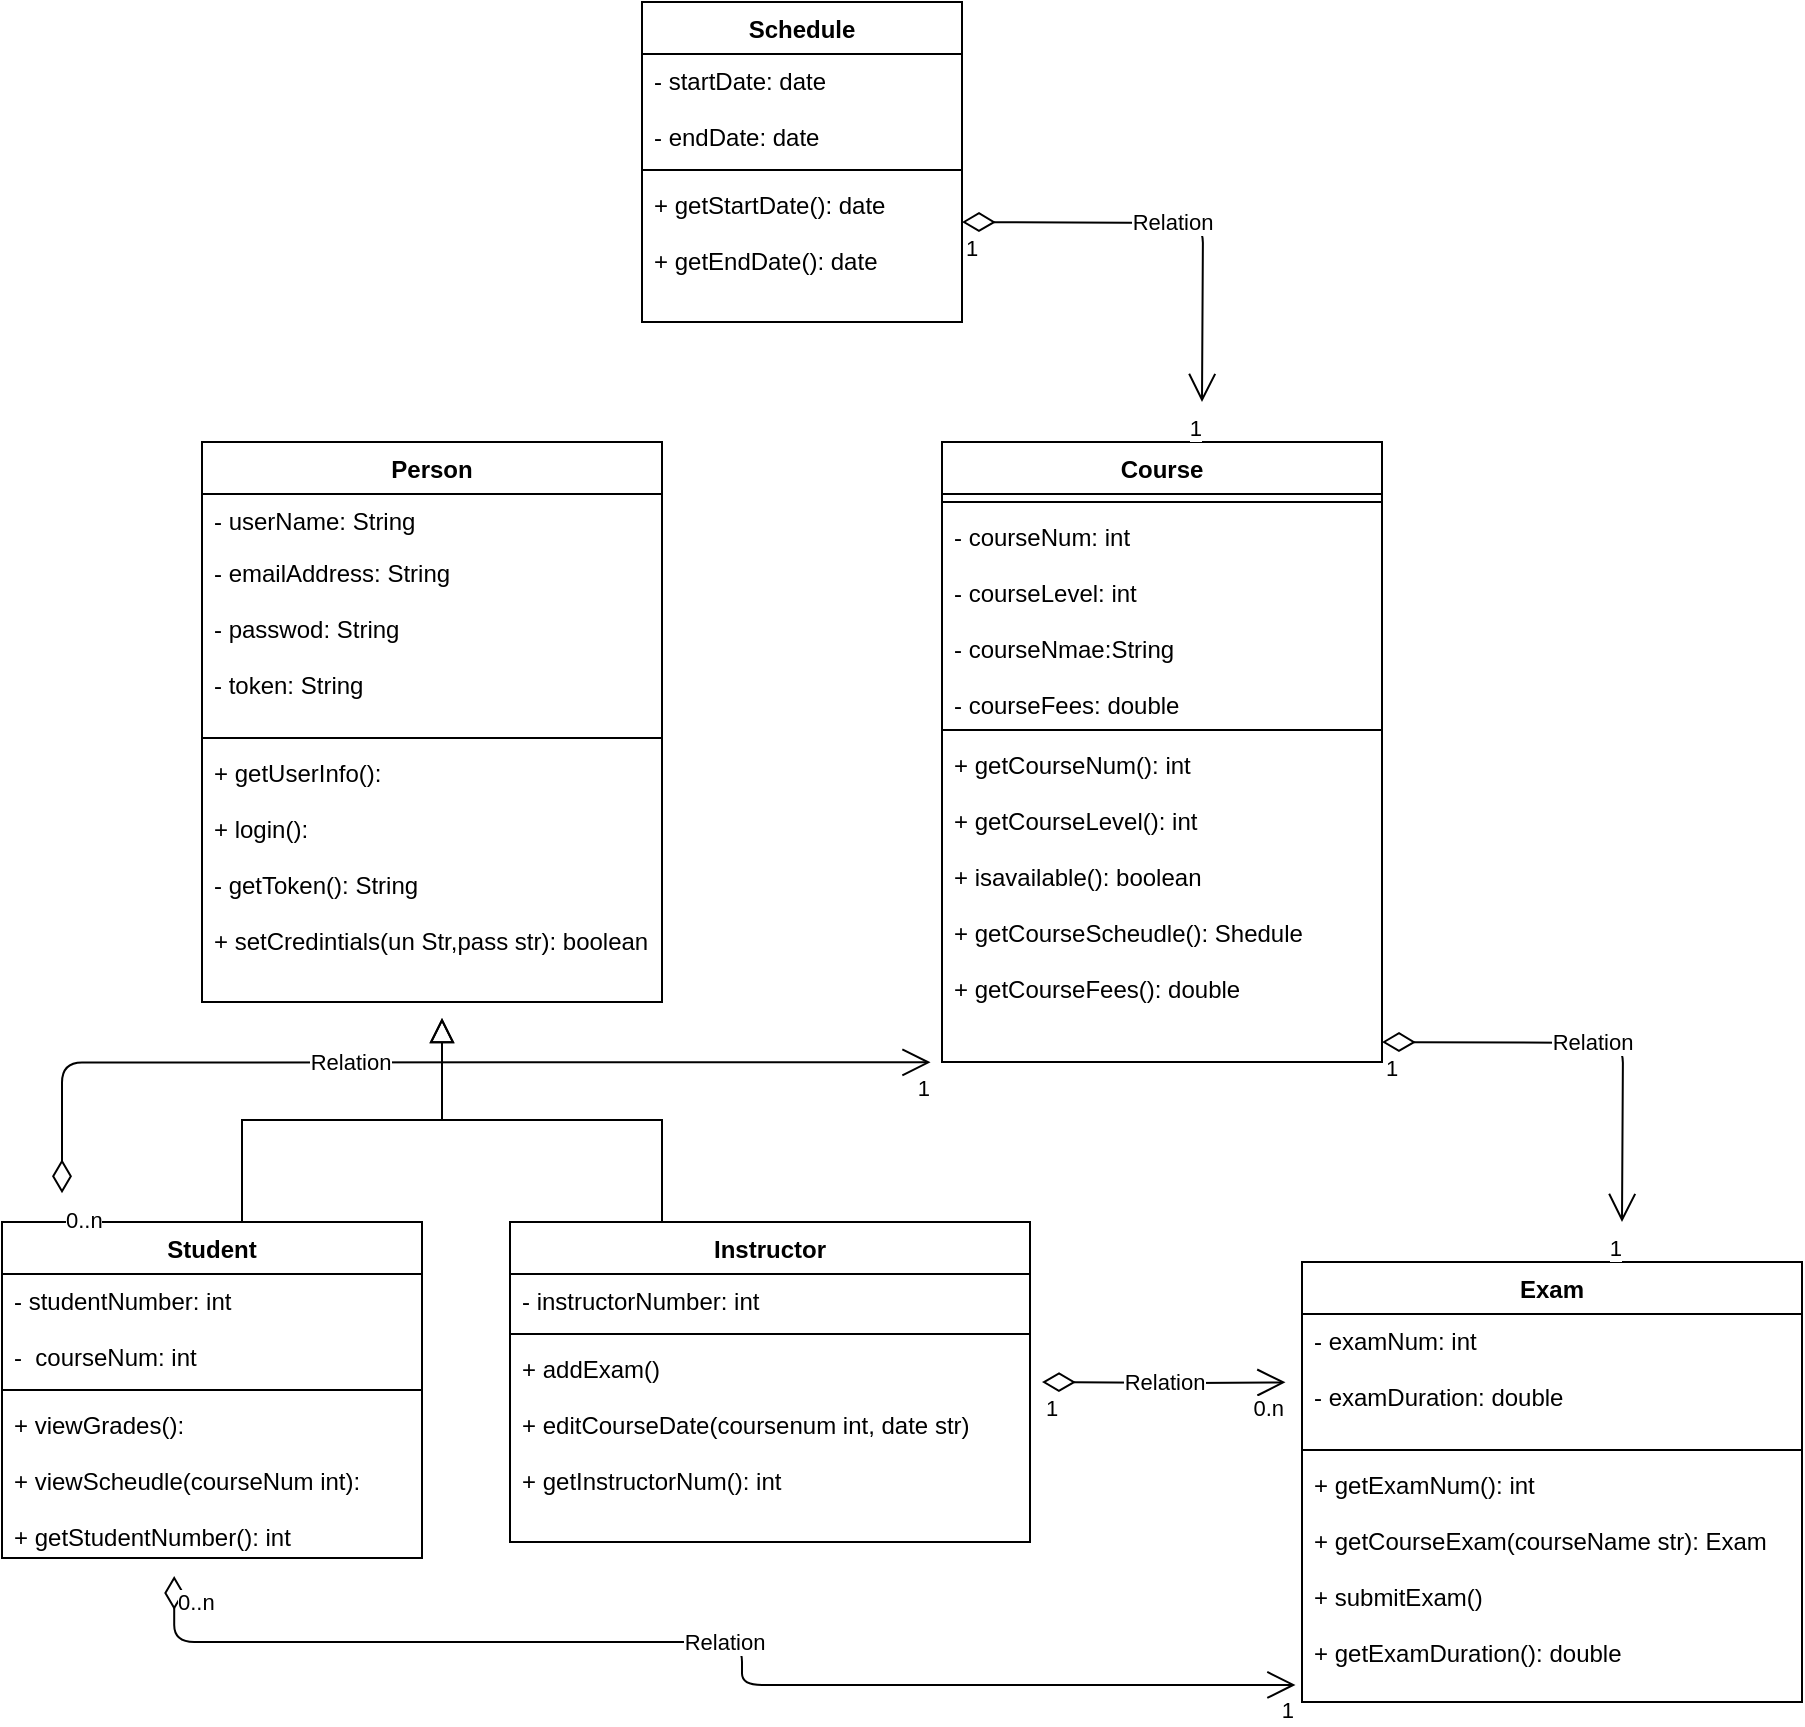 <mxfile version="14.6.6" type="device"><diagram id="C5RBs43oDa-KdzZeNtuy" name="Page-1"><mxGraphModel dx="1725" dy="2082" grid="1" gridSize="10" guides="1" tooltips="1" connect="1" arrows="1" fold="1" page="1" pageScale="1" pageWidth="827" pageHeight="1169" math="0" shadow="0"><root><mxCell id="WIyWlLk6GJQsqaUBKTNV-0"/><mxCell id="WIyWlLk6GJQsqaUBKTNV-1" parent="WIyWlLk6GJQsqaUBKTNV-0"/><mxCell id="zkfFHV4jXpPFQw0GAbJ--12" value="" style="endArrow=block;endSize=10;endFill=0;shadow=0;strokeWidth=1;rounded=0;edgeStyle=elbowEdgeStyle;elbow=vertical;" parent="WIyWlLk6GJQsqaUBKTNV-1" edge="1"><mxGeometry width="160" relative="1" as="geometry"><mxPoint x="200" y="360" as="sourcePoint"/><mxPoint x="300" y="258" as="targetPoint"/></mxGeometry></mxCell><mxCell id="zkfFHV4jXpPFQw0GAbJ--16" value="" style="endArrow=block;endSize=10;endFill=0;shadow=0;strokeWidth=1;rounded=0;edgeStyle=elbowEdgeStyle;elbow=vertical;" parent="WIyWlLk6GJQsqaUBKTNV-1" edge="1"><mxGeometry width="160" relative="1" as="geometry"><mxPoint x="410" y="360" as="sourcePoint"/><mxPoint x="300" y="258" as="targetPoint"/></mxGeometry></mxCell><mxCell id="wT1VbUCVuHxS0Ecya0wr-7" value="Person" style="swimlane;fontStyle=1;align=center;verticalAlign=top;childLayout=stackLayout;horizontal=1;startSize=26;horizontalStack=0;resizeParent=1;resizeParentMax=0;resizeLast=0;collapsible=1;marginBottom=0;" vertex="1" parent="WIyWlLk6GJQsqaUBKTNV-1"><mxGeometry x="180" y="-30" width="230" height="280" as="geometry"/></mxCell><mxCell id="zkfFHV4jXpPFQw0GAbJ--1" value="- userName: String" style="text;align=left;verticalAlign=top;spacingLeft=4;spacingRight=4;overflow=hidden;rotatable=0;points=[[0,0.5],[1,0.5]];portConstraint=eastwest;" parent="wT1VbUCVuHxS0Ecya0wr-7" vertex="1"><mxGeometry y="26" width="230" height="26" as="geometry"/></mxCell><mxCell id="zkfFHV4jXpPFQw0GAbJ--3" value="- emailAddress: String&#10;&#10;- passwod: String&#10;&#10;- token: String" style="text;align=left;verticalAlign=top;spacingLeft=4;spacingRight=4;overflow=hidden;rotatable=0;points=[[0,0.5],[1,0.5]];portConstraint=eastwest;rounded=0;shadow=0;html=0;" parent="wT1VbUCVuHxS0Ecya0wr-7" vertex="1"><mxGeometry y="52" width="230" height="92" as="geometry"/></mxCell><mxCell id="wT1VbUCVuHxS0Ecya0wr-9" value="" style="line;strokeWidth=1;fillColor=none;align=left;verticalAlign=middle;spacingTop=-1;spacingLeft=3;spacingRight=3;rotatable=0;labelPosition=right;points=[];portConstraint=eastwest;" vertex="1" parent="wT1VbUCVuHxS0Ecya0wr-7"><mxGeometry y="144" width="230" height="8" as="geometry"/></mxCell><mxCell id="wT1VbUCVuHxS0Ecya0wr-10" value="+ getUserInfo():&#10;&#10;+ login():&#10;&#10;- getToken(): String&#10;&#10;+ setCredintials(un Str,pass str): boolean " style="text;strokeColor=none;fillColor=none;align=left;verticalAlign=top;spacingLeft=4;spacingRight=4;overflow=hidden;rotatable=0;points=[[0,0.5],[1,0.5]];portConstraint=eastwest;" vertex="1" parent="wT1VbUCVuHxS0Ecya0wr-7"><mxGeometry y="152" width="230" height="128" as="geometry"/></mxCell><mxCell id="wT1VbUCVuHxS0Ecya0wr-11" value="Student" style="swimlane;fontStyle=1;align=center;verticalAlign=top;childLayout=stackLayout;horizontal=1;startSize=26;horizontalStack=0;resizeParent=1;resizeParentMax=0;resizeLast=0;collapsible=1;marginBottom=0;" vertex="1" parent="WIyWlLk6GJQsqaUBKTNV-1"><mxGeometry x="80" y="360" width="210" height="168" as="geometry"/></mxCell><mxCell id="wT1VbUCVuHxS0Ecya0wr-12" value="- studentNumber: int&#10;&#10;-  courseNum: int" style="text;strokeColor=none;fillColor=none;align=left;verticalAlign=top;spacingLeft=4;spacingRight=4;overflow=hidden;rotatable=0;points=[[0,0.5],[1,0.5]];portConstraint=eastwest;" vertex="1" parent="wT1VbUCVuHxS0Ecya0wr-11"><mxGeometry y="26" width="210" height="54" as="geometry"/></mxCell><mxCell id="wT1VbUCVuHxS0Ecya0wr-13" value="" style="line;strokeWidth=1;fillColor=none;align=left;verticalAlign=middle;spacingTop=-1;spacingLeft=3;spacingRight=3;rotatable=0;labelPosition=right;points=[];portConstraint=eastwest;" vertex="1" parent="wT1VbUCVuHxS0Ecya0wr-11"><mxGeometry y="80" width="210" height="8" as="geometry"/></mxCell><mxCell id="wT1VbUCVuHxS0Ecya0wr-14" value="+ viewGrades(): &#10;&#10;+ viewScheudle(courseNum int):&#10;&#10;+ getStudentNumber(): int" style="text;strokeColor=none;fillColor=none;align=left;verticalAlign=top;spacingLeft=4;spacingRight=4;overflow=hidden;rotatable=0;points=[[0,0.5],[1,0.5]];portConstraint=eastwest;" vertex="1" parent="wT1VbUCVuHxS0Ecya0wr-11"><mxGeometry y="88" width="210" height="80" as="geometry"/></mxCell><mxCell id="wT1VbUCVuHxS0Ecya0wr-15" value="Instructor" style="swimlane;fontStyle=1;align=center;verticalAlign=top;childLayout=stackLayout;horizontal=1;startSize=26;horizontalStack=0;resizeParent=1;resizeParentMax=0;resizeLast=0;collapsible=1;marginBottom=0;" vertex="1" parent="WIyWlLk6GJQsqaUBKTNV-1"><mxGeometry x="334" y="360" width="260" height="160" as="geometry"/></mxCell><mxCell id="wT1VbUCVuHxS0Ecya0wr-16" value="- instructorNumber: int" style="text;strokeColor=none;fillColor=none;align=left;verticalAlign=top;spacingLeft=4;spacingRight=4;overflow=hidden;rotatable=0;points=[[0,0.5],[1,0.5]];portConstraint=eastwest;" vertex="1" parent="wT1VbUCVuHxS0Ecya0wr-15"><mxGeometry y="26" width="260" height="26" as="geometry"/></mxCell><mxCell id="wT1VbUCVuHxS0Ecya0wr-17" value="" style="line;strokeWidth=1;fillColor=none;align=left;verticalAlign=middle;spacingTop=-1;spacingLeft=3;spacingRight=3;rotatable=0;labelPosition=right;points=[];portConstraint=eastwest;" vertex="1" parent="wT1VbUCVuHxS0Ecya0wr-15"><mxGeometry y="52" width="260" height="8" as="geometry"/></mxCell><mxCell id="wT1VbUCVuHxS0Ecya0wr-18" value="+ addExam()&#10;&#10;+ editCourseDate(coursenum int, date str)&#10;&#10;+ getInstructorNum(): int&#10;" style="text;strokeColor=none;fillColor=none;align=left;verticalAlign=top;spacingLeft=4;spacingRight=4;overflow=hidden;rotatable=0;points=[[0,0.5],[1,0.5]];portConstraint=eastwest;" vertex="1" parent="wT1VbUCVuHxS0Ecya0wr-15"><mxGeometry y="60" width="260" height="100" as="geometry"/></mxCell><mxCell id="wT1VbUCVuHxS0Ecya0wr-19" value="Course" style="swimlane;fontStyle=1;align=center;verticalAlign=top;childLayout=stackLayout;horizontal=1;startSize=26;horizontalStack=0;resizeParent=1;resizeParentMax=0;resizeLast=0;collapsible=1;marginBottom=0;" vertex="1" parent="WIyWlLk6GJQsqaUBKTNV-1"><mxGeometry x="550" y="-30" width="220" height="310" as="geometry"/></mxCell><mxCell id="wT1VbUCVuHxS0Ecya0wr-21" value="" style="line;strokeWidth=1;fillColor=none;align=left;verticalAlign=middle;spacingTop=-1;spacingLeft=3;spacingRight=3;rotatable=0;labelPosition=right;points=[];portConstraint=eastwest;" vertex="1" parent="wT1VbUCVuHxS0Ecya0wr-19"><mxGeometry y="26" width="220" height="8" as="geometry"/></mxCell><mxCell id="wT1VbUCVuHxS0Ecya0wr-20" value="- courseNum: int&#10;&#10;- courseLevel: int&#10;&#10;- courseNmae:String&#10;&#10;- courseFees: double" style="text;strokeColor=none;fillColor=none;align=left;verticalAlign=top;spacingLeft=4;spacingRight=4;overflow=hidden;rotatable=0;points=[[0,0.5],[1,0.5]];portConstraint=eastwest;" vertex="1" parent="wT1VbUCVuHxS0Ecya0wr-19"><mxGeometry y="34" width="220" height="106" as="geometry"/></mxCell><mxCell id="wT1VbUCVuHxS0Ecya0wr-40" value="" style="line;strokeWidth=1;fillColor=none;align=left;verticalAlign=middle;spacingTop=-1;spacingLeft=3;spacingRight=3;rotatable=0;labelPosition=right;points=[];portConstraint=eastwest;" vertex="1" parent="wT1VbUCVuHxS0Ecya0wr-19"><mxGeometry y="140" width="220" height="8" as="geometry"/></mxCell><mxCell id="wT1VbUCVuHxS0Ecya0wr-22" value="+ getCourseNum(): int&#10;&#10;+ getCourseLevel(): int&#10;&#10;+ isavailable(): boolean&#10;&#10;+ getCourseScheudle(): Shedule&#10;&#10;+ getCourseFees(): double" style="text;strokeColor=none;fillColor=none;align=left;verticalAlign=top;spacingLeft=4;spacingRight=4;overflow=hidden;rotatable=0;points=[[0,0.5],[1,0.5]];portConstraint=eastwest;" vertex="1" parent="wT1VbUCVuHxS0Ecya0wr-19"><mxGeometry y="148" width="220" height="162" as="geometry"/></mxCell><mxCell id="wT1VbUCVuHxS0Ecya0wr-23" value="Exam" style="swimlane;fontStyle=1;align=center;verticalAlign=top;childLayout=stackLayout;horizontal=1;startSize=26;horizontalStack=0;resizeParent=1;resizeParentMax=0;resizeLast=0;collapsible=1;marginBottom=0;" vertex="1" parent="WIyWlLk6GJQsqaUBKTNV-1"><mxGeometry x="730" y="380" width="250" height="220" as="geometry"/></mxCell><mxCell id="wT1VbUCVuHxS0Ecya0wr-24" value="- examNum: int&#10;&#10;- examDuration: double&#10;&#10; " style="text;strokeColor=none;fillColor=none;align=left;verticalAlign=top;spacingLeft=4;spacingRight=4;overflow=hidden;rotatable=0;points=[[0,0.5],[1,0.5]];portConstraint=eastwest;" vertex="1" parent="wT1VbUCVuHxS0Ecya0wr-23"><mxGeometry y="26" width="250" height="64" as="geometry"/></mxCell><mxCell id="wT1VbUCVuHxS0Ecya0wr-25" value="" style="line;strokeWidth=1;fillColor=none;align=left;verticalAlign=middle;spacingTop=-1;spacingLeft=3;spacingRight=3;rotatable=0;labelPosition=right;points=[];portConstraint=eastwest;" vertex="1" parent="wT1VbUCVuHxS0Ecya0wr-23"><mxGeometry y="90" width="250" height="8" as="geometry"/></mxCell><mxCell id="wT1VbUCVuHxS0Ecya0wr-26" value="+ getExamNum(): int&#10;&#10;+ getCourseExam(courseName str): Exam&#10;&#10;+ submitExam()&#10;&#10;+ getExamDuration(): double" style="text;strokeColor=none;fillColor=none;align=left;verticalAlign=top;spacingLeft=4;spacingRight=4;overflow=hidden;rotatable=0;points=[[0,0.5],[1,0.5]];portConstraint=eastwest;" vertex="1" parent="wT1VbUCVuHxS0Ecya0wr-23"><mxGeometry y="98" width="250" height="122" as="geometry"/></mxCell><mxCell id="wT1VbUCVuHxS0Ecya0wr-33" value="Relation" style="endArrow=open;html=1;endSize=12;startArrow=diamondThin;startSize=14;startFill=0;edgeStyle=orthogonalEdgeStyle;exitX=0.41;exitY=1.113;exitDx=0;exitDy=0;exitPerimeter=0;entryX=-0.013;entryY=0.93;entryDx=0;entryDy=0;entryPerimeter=0;" edge="1" parent="WIyWlLk6GJQsqaUBKTNV-1" source="wT1VbUCVuHxS0Ecya0wr-14" target="wT1VbUCVuHxS0Ecya0wr-26"><mxGeometry relative="1" as="geometry"><mxPoint x="200" y="610" as="sourcePoint"/><mxPoint x="360" y="610" as="targetPoint"/><Array as="points"><mxPoint x="166" y="570"/><mxPoint x="450" y="570"/><mxPoint x="450" y="592"/></Array></mxGeometry></mxCell><mxCell id="wT1VbUCVuHxS0Ecya0wr-34" value="0..n" style="edgeLabel;resizable=0;html=1;align=left;verticalAlign=top;" connectable="0" vertex="1" parent="wT1VbUCVuHxS0Ecya0wr-33"><mxGeometry x="-1" relative="1" as="geometry"/></mxCell><mxCell id="wT1VbUCVuHxS0Ecya0wr-35" value="1" style="edgeLabel;resizable=0;html=1;align=right;verticalAlign=top;" connectable="0" vertex="1" parent="wT1VbUCVuHxS0Ecya0wr-33"><mxGeometry x="1" relative="1" as="geometry"/></mxCell><mxCell id="wT1VbUCVuHxS0Ecya0wr-36" value="Schedule" style="swimlane;fontStyle=1;align=center;verticalAlign=top;childLayout=stackLayout;horizontal=1;startSize=26;horizontalStack=0;resizeParent=1;resizeParentMax=0;resizeLast=0;collapsible=1;marginBottom=0;" vertex="1" parent="WIyWlLk6GJQsqaUBKTNV-1"><mxGeometry x="400" y="-250" width="160" height="160" as="geometry"/></mxCell><mxCell id="wT1VbUCVuHxS0Ecya0wr-37" value="- startDate: date&#10;&#10;- endDate: date" style="text;strokeColor=none;fillColor=none;align=left;verticalAlign=top;spacingLeft=4;spacingRight=4;overflow=hidden;rotatable=0;points=[[0,0.5],[1,0.5]];portConstraint=eastwest;" vertex="1" parent="wT1VbUCVuHxS0Ecya0wr-36"><mxGeometry y="26" width="160" height="54" as="geometry"/></mxCell><mxCell id="wT1VbUCVuHxS0Ecya0wr-38" value="" style="line;strokeWidth=1;fillColor=none;align=left;verticalAlign=middle;spacingTop=-1;spacingLeft=3;spacingRight=3;rotatable=0;labelPosition=right;points=[];portConstraint=eastwest;" vertex="1" parent="wT1VbUCVuHxS0Ecya0wr-36"><mxGeometry y="80" width="160" height="8" as="geometry"/></mxCell><mxCell id="wT1VbUCVuHxS0Ecya0wr-39" value="+ getStartDate(): date&#10;&#10;+ getEndDate(): date" style="text;strokeColor=none;fillColor=none;align=left;verticalAlign=top;spacingLeft=4;spacingRight=4;overflow=hidden;rotatable=0;points=[[0,0.5],[1,0.5]];portConstraint=eastwest;" vertex="1" parent="wT1VbUCVuHxS0Ecya0wr-36"><mxGeometry y="88" width="160" height="72" as="geometry"/></mxCell><mxCell id="wT1VbUCVuHxS0Ecya0wr-41" value="Relation" style="endArrow=open;html=1;endSize=12;startArrow=diamondThin;startSize=14;startFill=0;edgeStyle=orthogonalEdgeStyle;" edge="1" parent="WIyWlLk6GJQsqaUBKTNV-1"><mxGeometry relative="1" as="geometry"><mxPoint x="560" y="-140" as="sourcePoint"/><mxPoint x="680" y="-50" as="targetPoint"/></mxGeometry></mxCell><mxCell id="wT1VbUCVuHxS0Ecya0wr-42" value="1" style="edgeLabel;resizable=0;html=1;align=left;verticalAlign=top;" connectable="0" vertex="1" parent="wT1VbUCVuHxS0Ecya0wr-41"><mxGeometry x="-1" relative="1" as="geometry"/></mxCell><mxCell id="wT1VbUCVuHxS0Ecya0wr-43" value="1" style="edgeLabel;resizable=0;html=1;align=right;verticalAlign=top;" connectable="0" vertex="1" parent="wT1VbUCVuHxS0Ecya0wr-41"><mxGeometry x="1" relative="1" as="geometry"/></mxCell><mxCell id="wT1VbUCVuHxS0Ecya0wr-44" value="Relation" style="endArrow=open;html=1;endSize=12;startArrow=diamondThin;startSize=14;startFill=0;edgeStyle=orthogonalEdgeStyle;" edge="1" parent="WIyWlLk6GJQsqaUBKTNV-1"><mxGeometry relative="1" as="geometry"><mxPoint x="770" y="270" as="sourcePoint"/><mxPoint x="890" y="360" as="targetPoint"/></mxGeometry></mxCell><mxCell id="wT1VbUCVuHxS0Ecya0wr-45" value="1" style="edgeLabel;resizable=0;html=1;align=left;verticalAlign=top;" connectable="0" vertex="1" parent="wT1VbUCVuHxS0Ecya0wr-44"><mxGeometry x="-1" relative="1" as="geometry"/></mxCell><mxCell id="wT1VbUCVuHxS0Ecya0wr-46" value="1" style="edgeLabel;resizable=0;html=1;align=right;verticalAlign=top;" connectable="0" vertex="1" parent="wT1VbUCVuHxS0Ecya0wr-44"><mxGeometry x="1" relative="1" as="geometry"/></mxCell><mxCell id="wT1VbUCVuHxS0Ecya0wr-47" value="Relation" style="endArrow=open;html=1;endSize=12;startArrow=diamondThin;startSize=14;startFill=0;edgeStyle=orthogonalEdgeStyle;entryX=-0.033;entryY=0.534;entryDx=0;entryDy=0;entryPerimeter=0;" edge="1" parent="WIyWlLk6GJQsqaUBKTNV-1" target="wT1VbUCVuHxS0Ecya0wr-24"><mxGeometry relative="1" as="geometry"><mxPoint x="600" y="440" as="sourcePoint"/><mxPoint x="680" y="462" as="targetPoint"/><Array as="points"/></mxGeometry></mxCell><mxCell id="wT1VbUCVuHxS0Ecya0wr-48" value="1" style="edgeLabel;resizable=0;html=1;align=left;verticalAlign=top;" connectable="0" vertex="1" parent="wT1VbUCVuHxS0Ecya0wr-47"><mxGeometry x="-1" relative="1" as="geometry"/></mxCell><mxCell id="wT1VbUCVuHxS0Ecya0wr-49" value="0.n" style="edgeLabel;resizable=0;html=1;align=right;verticalAlign=top;" connectable="0" vertex="1" parent="wT1VbUCVuHxS0Ecya0wr-47"><mxGeometry x="1" relative="1" as="geometry"/></mxCell><mxCell id="wT1VbUCVuHxS0Ecya0wr-50" value="Relation" style="endArrow=open;html=1;endSize=12;startArrow=diamondThin;startSize=14;startFill=0;edgeStyle=orthogonalEdgeStyle;entryX=-0.026;entryY=1.001;entryDx=0;entryDy=0;entryPerimeter=0;" edge="1" parent="WIyWlLk6GJQsqaUBKTNV-1" target="wT1VbUCVuHxS0Ecya0wr-22"><mxGeometry x="-0.164" relative="1" as="geometry"><mxPoint x="110" y="345.6" as="sourcePoint"/><mxPoint x="560" y="280" as="targetPoint"/><Array as="points"><mxPoint x="110" y="280"/></Array><mxPoint as="offset"/></mxGeometry></mxCell><mxCell id="wT1VbUCVuHxS0Ecya0wr-51" value="0..n" style="edgeLabel;resizable=0;html=1;align=left;verticalAlign=top;" connectable="0" vertex="1" parent="wT1VbUCVuHxS0Ecya0wr-50"><mxGeometry x="-1" relative="1" as="geometry"/></mxCell><mxCell id="wT1VbUCVuHxS0Ecya0wr-52" value="1" style="edgeLabel;resizable=0;html=1;align=right;verticalAlign=top;" connectable="0" vertex="1" parent="wT1VbUCVuHxS0Ecya0wr-50"><mxGeometry x="1" relative="1" as="geometry"/></mxCell></root></mxGraphModel></diagram></mxfile>
